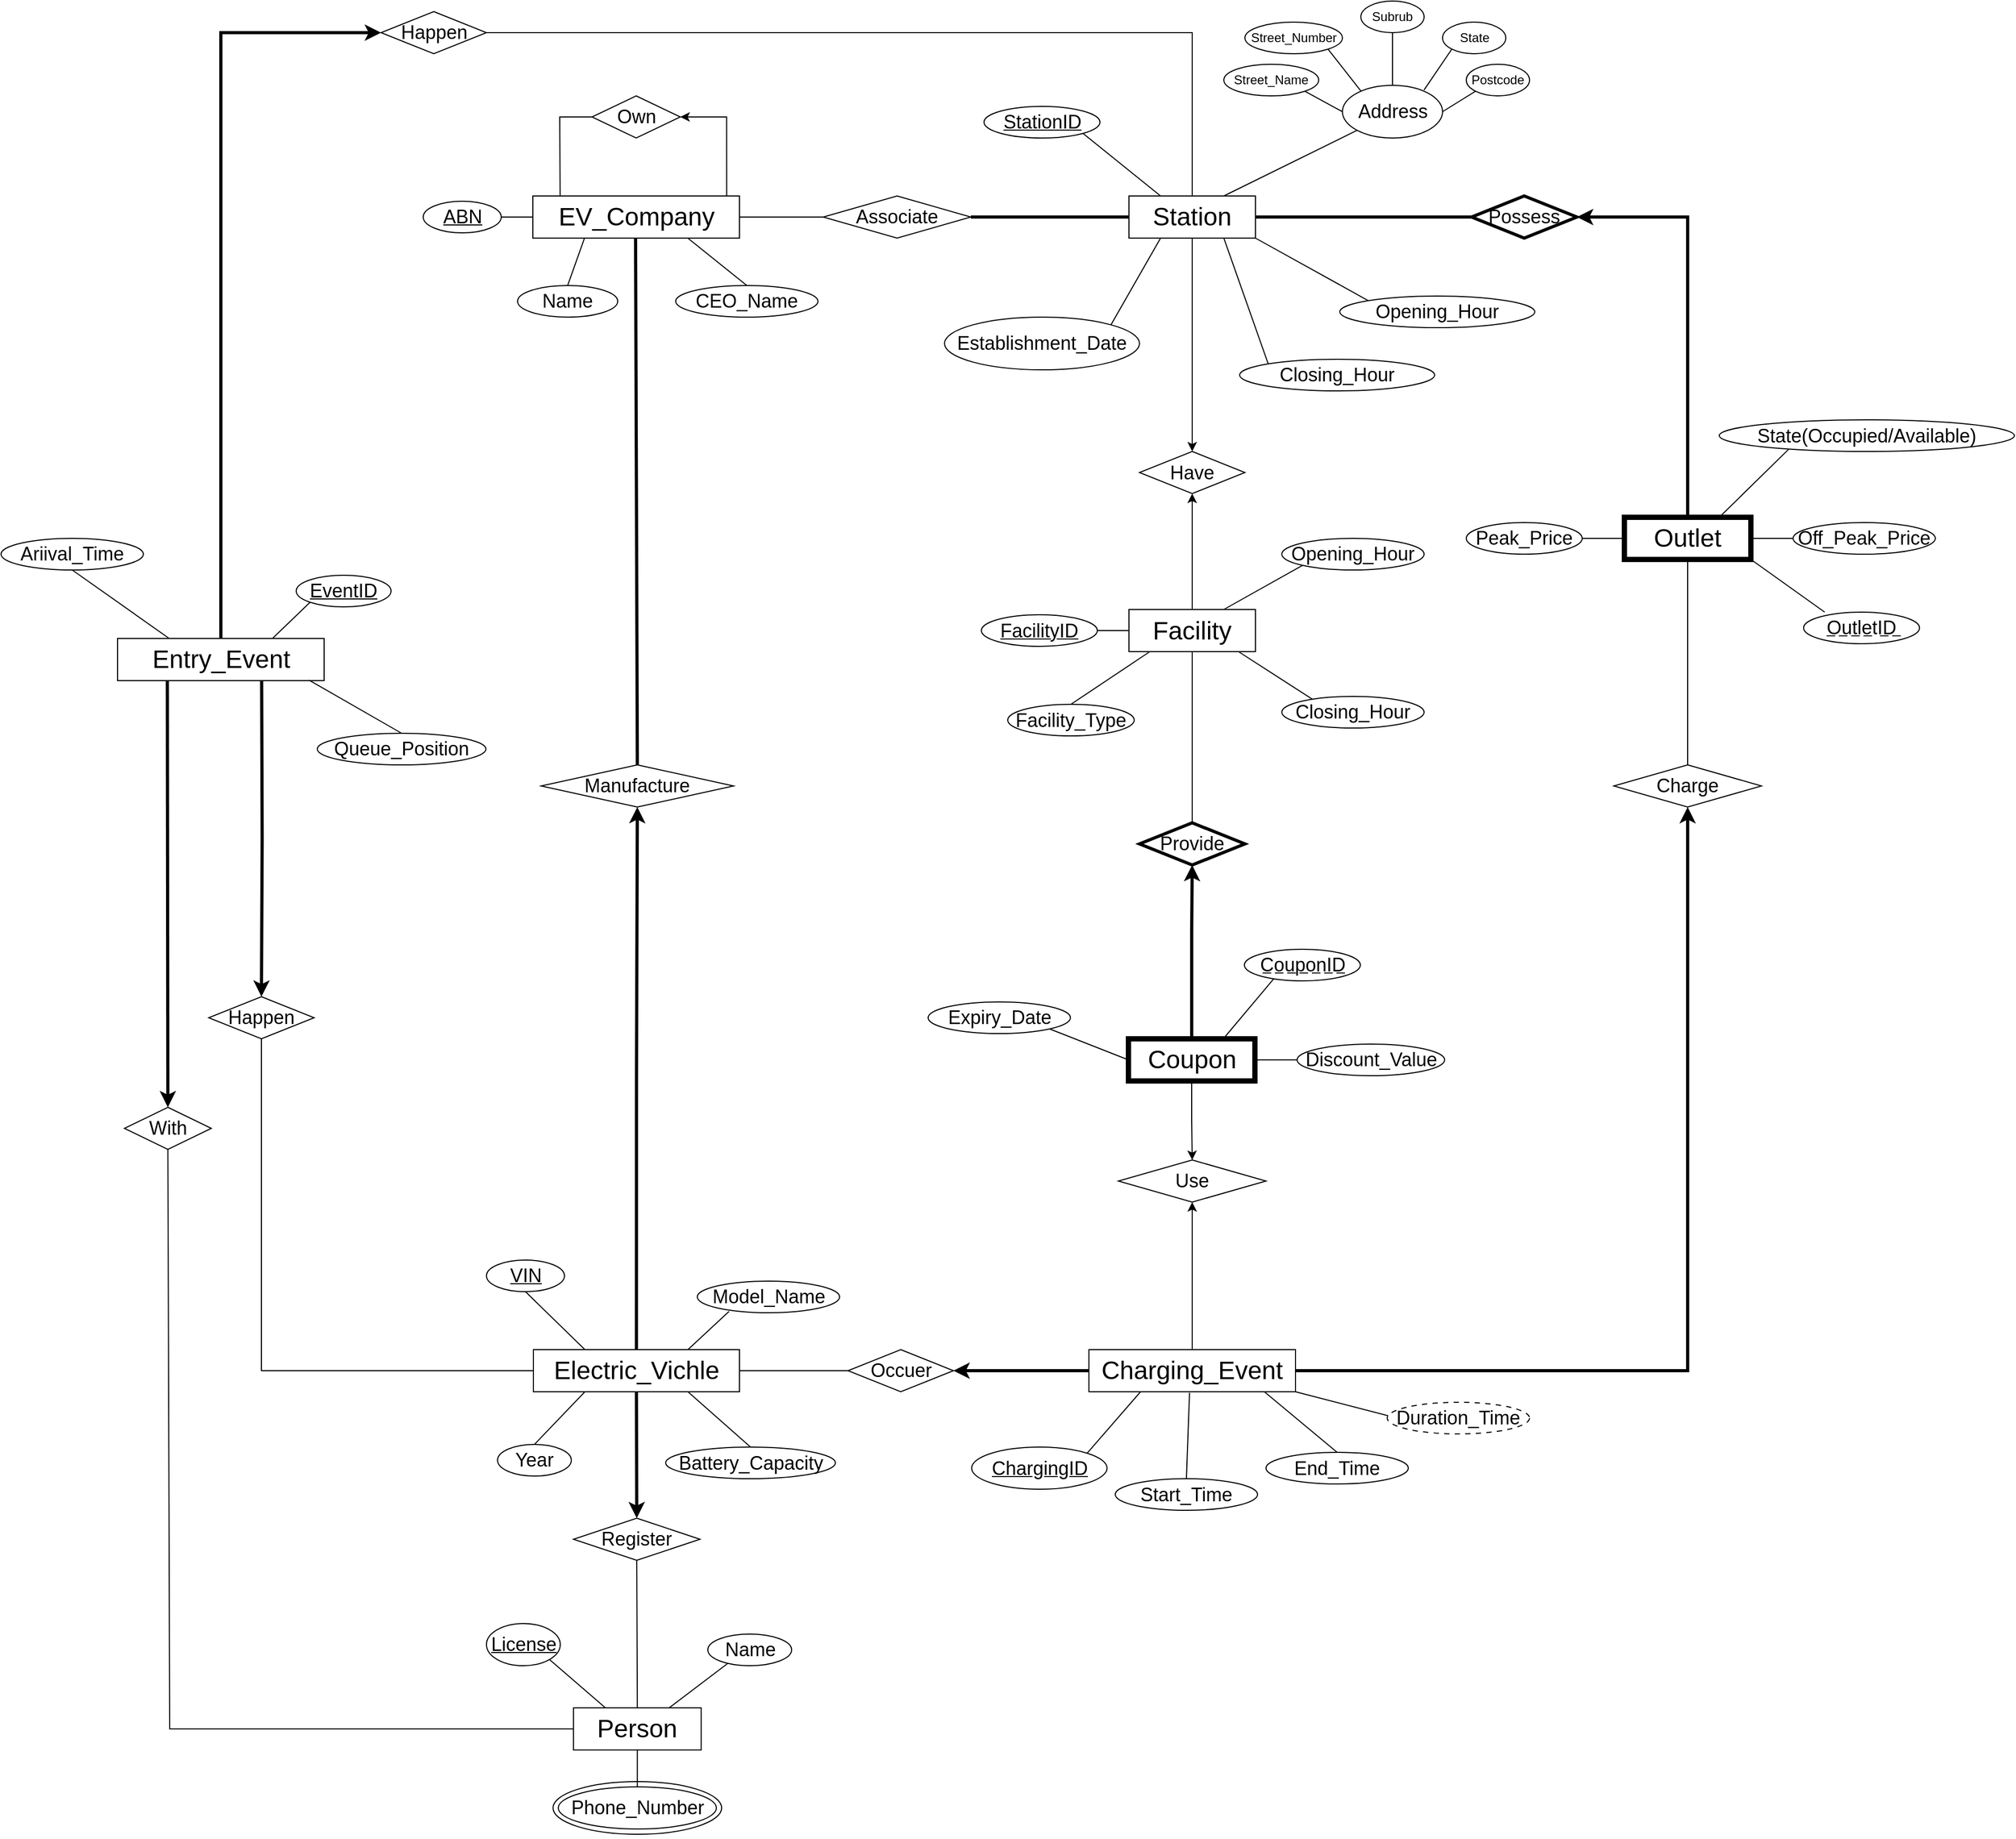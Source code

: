 <mxfile version="22.1.11" type="device" pages="2">
  <diagram name="第 1 页" id="uhm097NldQvtlanErjTu">
    <mxGraphModel dx="4074" dy="1593" grid="1" gridSize="10" guides="1" tooltips="1" connect="1" arrows="1" fold="1" page="1" pageScale="1" pageWidth="827" pageHeight="1169" math="0" shadow="0">
      <root>
        <mxCell id="0" />
        <mxCell id="1" parent="0" />
        <mxCell id="6ThkedoWiwgbJ0XD4T2V-75" style="edgeStyle=orthogonalEdgeStyle;rounded=0;orthogonalLoop=1;jettySize=auto;html=1;exitX=0.5;exitY=1;exitDx=0;exitDy=0;" edge="1" parent="1" source="6ThkedoWiwgbJ0XD4T2V-1" target="6ThkedoWiwgbJ0XD4T2V-73">
          <mxGeometry relative="1" as="geometry" />
        </mxCell>
        <mxCell id="6ThkedoWiwgbJ0XD4T2V-1" value="&lt;font style=&quot;font-size: 24px;&quot;&gt;Station&lt;/font&gt;" style="rounded=0;whiteSpace=wrap;html=1;" vertex="1" parent="1">
          <mxGeometry x="700" y="275" width="120" height="40" as="geometry" />
        </mxCell>
        <mxCell id="6ThkedoWiwgbJ0XD4T2V-2" value="" style="endArrow=none;html=1;rounded=0;exitX=1;exitY=1;exitDx=0;exitDy=0;entryX=0.25;entryY=0;entryDx=0;entryDy=0;" edge="1" parent="1" source="2qpwrIXwsoaOHN5Z-FP0-113" target="6ThkedoWiwgbJ0XD4T2V-1">
          <mxGeometry width="50" height="50" relative="1" as="geometry">
            <mxPoint x="680" y="289.76" as="sourcePoint" />
            <mxPoint x="700" y="289.76" as="targetPoint" />
          </mxGeometry>
        </mxCell>
        <mxCell id="6ThkedoWiwgbJ0XD4T2V-4" value="Street_Name" style="ellipse;whiteSpace=wrap;html=1;" vertex="1" parent="1">
          <mxGeometry x="790" y="150" width="90" height="30" as="geometry" />
        </mxCell>
        <mxCell id="6ThkedoWiwgbJ0XD4T2V-7" value="" style="endArrow=none;html=1;rounded=0;entryX=0;entryY=1;entryDx=0;entryDy=0;exitX=0.75;exitY=0;exitDx=0;exitDy=0;" edge="1" parent="1" source="6ThkedoWiwgbJ0XD4T2V-1" target="6ThkedoWiwgbJ0XD4T2V-8">
          <mxGeometry width="50" height="50" relative="1" as="geometry">
            <mxPoint x="760" y="270" as="sourcePoint" />
            <mxPoint x="760" y="230" as="targetPoint" />
          </mxGeometry>
        </mxCell>
        <mxCell id="6ThkedoWiwgbJ0XD4T2V-8" value="&lt;font style=&quot;font-size: 18px;&quot;&gt;Address&lt;/font&gt;" style="ellipse;whiteSpace=wrap;html=1;" vertex="1" parent="1">
          <mxGeometry x="902.5" y="170" width="95" height="50" as="geometry" />
        </mxCell>
        <mxCell id="6ThkedoWiwgbJ0XD4T2V-10" value="" style="endArrow=none;html=1;rounded=0;entryX=0;entryY=0.5;entryDx=0;entryDy=0;exitX=1;exitY=1;exitDx=0;exitDy=0;" edge="1" parent="1" source="6ThkedoWiwgbJ0XD4T2V-4" target="6ThkedoWiwgbJ0XD4T2V-8">
          <mxGeometry width="50" height="50" relative="1" as="geometry">
            <mxPoint x="880" y="165" as="sourcePoint" />
            <mxPoint x="900" y="160" as="targetPoint" />
          </mxGeometry>
        </mxCell>
        <mxCell id="6ThkedoWiwgbJ0XD4T2V-12" value="" style="endArrow=none;html=1;rounded=0;entryX=0.186;entryY=0.112;entryDx=0;entryDy=0;entryPerimeter=0;exitX=1;exitY=1;exitDx=0;exitDy=0;" edge="1" parent="1" source="6ThkedoWiwgbJ0XD4T2V-17" target="6ThkedoWiwgbJ0XD4T2V-8">
          <mxGeometry width="50" height="50" relative="1" as="geometry">
            <mxPoint x="900" y="130" as="sourcePoint" />
            <mxPoint x="913" y="150" as="targetPoint" />
          </mxGeometry>
        </mxCell>
        <mxCell id="6ThkedoWiwgbJ0XD4T2V-13" value="" style="endArrow=none;html=1;rounded=0;entryX=0.815;entryY=0.089;entryDx=0;entryDy=0;entryPerimeter=0;exitX=0;exitY=1;exitDx=0;exitDy=0;" edge="1" parent="1" source="6ThkedoWiwgbJ0XD4T2V-19" target="6ThkedoWiwgbJ0XD4T2V-8">
          <mxGeometry width="50" height="50" relative="1" as="geometry">
            <mxPoint x="1000" y="130" as="sourcePoint" />
            <mxPoint x="983" y="150" as="targetPoint" />
          </mxGeometry>
        </mxCell>
        <mxCell id="6ThkedoWiwgbJ0XD4T2V-14" value="" style="endArrow=none;html=1;rounded=0;entryX=0;entryY=1;entryDx=0;entryDy=0;fontStyle=1;exitX=1;exitY=0.5;exitDx=0;exitDy=0;" edge="1" parent="1" source="6ThkedoWiwgbJ0XD4T2V-8" target="6ThkedoWiwgbJ0XD4T2V-23">
          <mxGeometry width="50" height="50" relative="1" as="geometry">
            <mxPoint x="997.5" y="164.89" as="sourcePoint" />
            <mxPoint x="1020.5" y="164.89" as="targetPoint" />
          </mxGeometry>
        </mxCell>
        <mxCell id="6ThkedoWiwgbJ0XD4T2V-17" value="Street_Number" style="ellipse;whiteSpace=wrap;html=1;" vertex="1" parent="1">
          <mxGeometry x="810" y="110" width="92.5" height="30" as="geometry" />
        </mxCell>
        <mxCell id="6ThkedoWiwgbJ0XD4T2V-19" value="State" style="ellipse;whiteSpace=wrap;html=1;" vertex="1" parent="1">
          <mxGeometry x="997.5" y="110" width="60" height="30" as="geometry" />
        </mxCell>
        <mxCell id="6ThkedoWiwgbJ0XD4T2V-21" value="Subrub" style="ellipse;whiteSpace=wrap;html=1;" vertex="1" parent="1">
          <mxGeometry x="920" y="90" width="60" height="30" as="geometry" />
        </mxCell>
        <mxCell id="6ThkedoWiwgbJ0XD4T2V-23" value="Postcode" style="ellipse;whiteSpace=wrap;html=1;" vertex="1" parent="1">
          <mxGeometry x="1020" y="150" width="60" height="30" as="geometry" />
        </mxCell>
        <mxCell id="6ThkedoWiwgbJ0XD4T2V-26" value="" style="endArrow=none;html=1;rounded=0;entryX=0.5;entryY=1;entryDx=0;entryDy=0;exitX=0.5;exitY=0;exitDx=0;exitDy=0;" edge="1" parent="1" source="6ThkedoWiwgbJ0XD4T2V-8" target="6ThkedoWiwgbJ0XD4T2V-21">
          <mxGeometry width="50" height="50" relative="1" as="geometry">
            <mxPoint x="949.8" y="150" as="sourcePoint" />
            <mxPoint x="949.8" y="130" as="targetPoint" />
          </mxGeometry>
        </mxCell>
        <mxCell id="6ThkedoWiwgbJ0XD4T2V-39" style="edgeStyle=orthogonalEdgeStyle;rounded=0;orthogonalLoop=1;jettySize=auto;html=1;strokeWidth=3;entryX=1;entryY=0.5;entryDx=0;entryDy=0;exitX=0.5;exitY=0;exitDx=0;exitDy=0;" edge="1" parent="1" source="6ThkedoWiwgbJ0XD4T2V-28" target="6ThkedoWiwgbJ0XD4T2V-30">
          <mxGeometry relative="1" as="geometry">
            <mxPoint x="1193.2" y="294.32" as="targetPoint" />
            <Array as="points">
              <mxPoint x="1230" y="295" />
            </Array>
          </mxGeometry>
        </mxCell>
        <mxCell id="6ThkedoWiwgbJ0XD4T2V-28" value="&lt;font style=&quot;font-size: 24px;&quot;&gt;Outlet&lt;/font&gt;" style="rounded=0;whiteSpace=wrap;html=1;strokeWidth=5;" vertex="1" parent="1">
          <mxGeometry x="1170" y="580" width="120" height="40" as="geometry" />
        </mxCell>
        <mxCell id="6ThkedoWiwgbJ0XD4T2V-30" value="&lt;font style=&quot;font-size: 18px;&quot;&gt;Possess&lt;/font&gt;" style="rhombus;whiteSpace=wrap;html=1;strokeWidth=3;" vertex="1" parent="1">
          <mxGeometry x="1025" y="275" width="100" height="40" as="geometry" />
        </mxCell>
        <mxCell id="6ThkedoWiwgbJ0XD4T2V-33" value="" style="endArrow=none;html=1;rounded=0;exitX=0;exitY=0.5;exitDx=0;exitDy=0;entryX=1;entryY=0.5;entryDx=0;entryDy=0;strokeWidth=3;" edge="1" parent="1" source="6ThkedoWiwgbJ0XD4T2V-30" target="6ThkedoWiwgbJ0XD4T2V-1">
          <mxGeometry width="50" height="50" relative="1" as="geometry">
            <mxPoint x="712.5" y="365" as="sourcePoint" />
            <mxPoint x="762.5" y="315" as="targetPoint" />
          </mxGeometry>
        </mxCell>
        <mxCell id="6ThkedoWiwgbJ0XD4T2V-49" value="" style="endArrow=none;html=1;rounded=0;exitX=1;exitY=0.5;exitDx=0;exitDy=0;entryX=0;entryY=0.5;entryDx=0;entryDy=0;" edge="1" parent="1" source="6ThkedoWiwgbJ0XD4T2V-51" target="6ThkedoWiwgbJ0XD4T2V-28">
          <mxGeometry width="50" height="50" relative="1" as="geometry">
            <mxPoint x="1180" y="650" as="sourcePoint" />
            <mxPoint x="1190" y="620" as="targetPoint" />
          </mxGeometry>
        </mxCell>
        <mxCell id="6ThkedoWiwgbJ0XD4T2V-50" value="" style="endArrow=none;html=1;rounded=0;entryX=1;entryY=0.5;entryDx=0;entryDy=0;exitX=0;exitY=0.5;exitDx=0;exitDy=0;" edge="1" parent="1" source="6ThkedoWiwgbJ0XD4T2V-52" target="6ThkedoWiwgbJ0XD4T2V-28">
          <mxGeometry width="50" height="50" relative="1" as="geometry">
            <mxPoint x="1230" y="670" as="sourcePoint" />
            <mxPoint x="1230" y="620" as="targetPoint" />
          </mxGeometry>
        </mxCell>
        <mxCell id="6ThkedoWiwgbJ0XD4T2V-51" value="&lt;span style=&quot;font-size: 18px;&quot;&gt;Peak_Price&lt;/span&gt;" style="ellipse;whiteSpace=wrap;html=1;" vertex="1" parent="1">
          <mxGeometry x="1020" y="585" width="110" height="30" as="geometry" />
        </mxCell>
        <mxCell id="6ThkedoWiwgbJ0XD4T2V-52" value="&lt;span style=&quot;font-size: 18px;&quot;&gt;Off_Peak_Price&lt;/span&gt;" style="ellipse;whiteSpace=wrap;html=1;" vertex="1" parent="1">
          <mxGeometry x="1330" y="585" width="135" height="30" as="geometry" />
        </mxCell>
        <mxCell id="6ThkedoWiwgbJ0XD4T2V-76" style="edgeStyle=orthogonalEdgeStyle;rounded=0;orthogonalLoop=1;jettySize=auto;html=1;exitX=0.5;exitY=0;exitDx=0;exitDy=0;entryX=0.5;entryY=1;entryDx=0;entryDy=0;" edge="1" parent="1" source="6ThkedoWiwgbJ0XD4T2V-62" target="6ThkedoWiwgbJ0XD4T2V-73">
          <mxGeometry relative="1" as="geometry" />
        </mxCell>
        <mxCell id="6ThkedoWiwgbJ0XD4T2V-62" value="&lt;font style=&quot;font-size: 24px;&quot;&gt;Facility&lt;/font&gt;" style="rounded=0;whiteSpace=wrap;html=1;strokeWidth=1;" vertex="1" parent="1">
          <mxGeometry x="700" y="667.5" width="120" height="40" as="geometry" />
        </mxCell>
        <mxCell id="6ThkedoWiwgbJ0XD4T2V-64" value="" style="endArrow=none;html=1;rounded=0;exitX=0.5;exitY=0;exitDx=0;exitDy=0;entryX=0.165;entryY=1;entryDx=0;entryDy=0;entryPerimeter=0;" edge="1" parent="1" source="6ThkedoWiwgbJ0XD4T2V-66" target="6ThkedoWiwgbJ0XD4T2V-62">
          <mxGeometry width="50" height="50" relative="1" as="geometry">
            <mxPoint x="710" y="737.5" as="sourcePoint" />
            <mxPoint x="720" y="707.5" as="targetPoint" />
          </mxGeometry>
        </mxCell>
        <mxCell id="6ThkedoWiwgbJ0XD4T2V-66" value="&lt;span style=&quot;font-size: 18px;&quot;&gt;Facility_Type&lt;/span&gt;" style="ellipse;whiteSpace=wrap;html=1;" vertex="1" parent="1">
          <mxGeometry x="585" y="757.5" width="120" height="30" as="geometry" />
        </mxCell>
        <mxCell id="6ThkedoWiwgbJ0XD4T2V-67" value="&lt;font style=&quot;font-size: 18px;&quot;&gt;Opening_Hour&lt;/font&gt;" style="ellipse;whiteSpace=wrap;html=1;" vertex="1" parent="1">
          <mxGeometry x="845" y="600" width="135" height="30" as="geometry" />
        </mxCell>
        <mxCell id="6ThkedoWiwgbJ0XD4T2V-69" value="" style="group" vertex="1" connectable="0" parent="1">
          <mxGeometry x="1340" y="670" width="110" height="30" as="geometry" />
        </mxCell>
        <mxCell id="6ThkedoWiwgbJ0XD4T2V-70" value="&lt;font style=&quot;font-size: 18px;&quot;&gt;OutletID&lt;/font&gt;" style="ellipse;whiteSpace=wrap;html=1;" vertex="1" parent="6ThkedoWiwgbJ0XD4T2V-69">
          <mxGeometry width="110" height="30" as="geometry" />
        </mxCell>
        <mxCell id="6ThkedoWiwgbJ0XD4T2V-71" value="&lt;div style=&quot;text-align: center;&quot;&gt;&lt;span style=&quot;background-color: initial;&quot;&gt;&lt;font style=&quot;font-size: 14px;&quot;&gt;_ _ _ _&amp;nbsp; _ _&lt;/font&gt;&lt;/span&gt;&lt;/div&gt;" style="text;whiteSpace=wrap;html=1;" vertex="1" parent="6ThkedoWiwgbJ0XD4T2V-69">
          <mxGeometry x="20" width="80" height="10" as="geometry" />
        </mxCell>
        <mxCell id="6ThkedoWiwgbJ0XD4T2V-72" value="" style="endArrow=none;html=1;rounded=0;exitX=1;exitY=1;exitDx=0;exitDy=0;entryX=0;entryY=0;entryDx=0;entryDy=0;" edge="1" parent="1" source="6ThkedoWiwgbJ0XD4T2V-28" target="6ThkedoWiwgbJ0XD4T2V-71">
          <mxGeometry width="50" height="50" relative="1" as="geometry">
            <mxPoint x="1290" y="599.7" as="sourcePoint" />
            <mxPoint x="1320" y="599.7" as="targetPoint" />
          </mxGeometry>
        </mxCell>
        <mxCell id="6ThkedoWiwgbJ0XD4T2V-73" value="&lt;font style=&quot;font-size: 18px;&quot;&gt;Have&lt;/font&gt;" style="rhombus;whiteSpace=wrap;html=1;strokeWidth=1;" vertex="1" parent="1">
          <mxGeometry x="710" y="517.5" width="100" height="40" as="geometry" />
        </mxCell>
        <mxCell id="6ThkedoWiwgbJ0XD4T2V-77" value="" style="endArrow=none;html=1;rounded=0;exitX=1;exitY=0.5;exitDx=0;exitDy=0;entryX=0;entryY=0.5;entryDx=0;entryDy=0;" edge="1" parent="1" source="6ThkedoWiwgbJ0XD4T2V-78" target="6ThkedoWiwgbJ0XD4T2V-62">
          <mxGeometry width="50" height="50" relative="1" as="geometry">
            <mxPoint x="670" y="687.29" as="sourcePoint" />
            <mxPoint x="700" y="687.29" as="targetPoint" />
          </mxGeometry>
        </mxCell>
        <mxCell id="6ThkedoWiwgbJ0XD4T2V-78" value="&lt;font style=&quot;font-size: 18px;&quot;&gt;&lt;u&gt;FacilityID&lt;/u&gt;&lt;/font&gt;" style="ellipse;whiteSpace=wrap;html=1;" vertex="1" parent="1">
          <mxGeometry x="560" y="672.5" width="110" height="30" as="geometry" />
        </mxCell>
        <mxCell id="6ThkedoWiwgbJ0XD4T2V-79" value="&lt;font style=&quot;font-size: 18px;&quot;&gt;Closing_Hour&lt;/font&gt;" style="ellipse;whiteSpace=wrap;html=1;" vertex="1" parent="1">
          <mxGeometry x="845" y="750" width="135" height="30" as="geometry" />
        </mxCell>
        <mxCell id="6ThkedoWiwgbJ0XD4T2V-81" value="" style="endArrow=none;html=1;rounded=0;exitX=0.866;exitY=1;exitDx=0;exitDy=0;entryX=0.215;entryY=0.09;entryDx=0;entryDy=0;exitPerimeter=0;entryPerimeter=0;" edge="1" parent="1" source="6ThkedoWiwgbJ0XD4T2V-62" target="6ThkedoWiwgbJ0XD4T2V-79">
          <mxGeometry width="50" height="50" relative="1" as="geometry">
            <mxPoint x="820" y="687.5" as="sourcePoint" />
            <mxPoint x="870" y="637.5" as="targetPoint" />
          </mxGeometry>
        </mxCell>
        <mxCell id="6ThkedoWiwgbJ0XD4T2V-82" value="&lt;font style=&quot;font-size: 24px;&quot;&gt;Coupon&lt;/font&gt;" style="rounded=0;whiteSpace=wrap;html=1;strokeWidth=5;" vertex="1" parent="1">
          <mxGeometry x="699.5" y="1075" width="120" height="40" as="geometry" />
        </mxCell>
        <mxCell id="6ThkedoWiwgbJ0XD4T2V-83" style="edgeStyle=orthogonalEdgeStyle;rounded=0;orthogonalLoop=1;jettySize=auto;html=1;strokeWidth=3;entryX=0.5;entryY=1;entryDx=0;entryDy=0;exitX=0.5;exitY=0;exitDx=0;exitDy=0;" edge="1" parent="1" target="6ThkedoWiwgbJ0XD4T2V-84" source="6ThkedoWiwgbJ0XD4T2V-82">
          <mxGeometry relative="1" as="geometry">
            <mxPoint x="1310" y="810" as="sourcePoint" />
            <Array as="points">
              <mxPoint x="760" y="975" />
            </Array>
            <mxPoint x="1258.2" y="599.32" as="targetPoint" />
          </mxGeometry>
        </mxCell>
        <mxCell id="6ThkedoWiwgbJ0XD4T2V-84" value="&lt;font style=&quot;font-size: 18px;&quot;&gt;Provide&lt;/font&gt;" style="rhombus;whiteSpace=wrap;html=1;strokeWidth=3;" vertex="1" parent="1">
          <mxGeometry x="710" y="870" width="100" height="40" as="geometry" />
        </mxCell>
        <mxCell id="6ThkedoWiwgbJ0XD4T2V-90" value="" style="group" vertex="1" connectable="0" parent="1">
          <mxGeometry x="809.5" y="990" width="110" height="30" as="geometry" />
        </mxCell>
        <mxCell id="6ThkedoWiwgbJ0XD4T2V-91" value="&lt;font style=&quot;font-size: 18px;&quot;&gt;CouponID&lt;/font&gt;" style="ellipse;whiteSpace=wrap;html=1;" vertex="1" parent="6ThkedoWiwgbJ0XD4T2V-90">
          <mxGeometry width="110" height="30" as="geometry" />
        </mxCell>
        <mxCell id="6ThkedoWiwgbJ0XD4T2V-92" value="&lt;div style=&quot;text-align: center;&quot;&gt;&lt;span style=&quot;background-color: initial;&quot;&gt;&lt;font style=&quot;font-size: 14px;&quot;&gt;_ _ _ _ _ _ _&lt;/font&gt;&lt;/span&gt;&lt;/div&gt;" style="text;whiteSpace=wrap;html=1;" vertex="1" parent="6ThkedoWiwgbJ0XD4T2V-90">
          <mxGeometry x="15" width="90" height="10" as="geometry" />
        </mxCell>
        <mxCell id="6ThkedoWiwgbJ0XD4T2V-93" value="" style="endArrow=none;html=1;rounded=0;exitX=0.75;exitY=0;exitDx=0;exitDy=0;entryX=0.251;entryY=0.945;entryDx=0;entryDy=0;entryPerimeter=0;" edge="1" parent="1" target="6ThkedoWiwgbJ0XD4T2V-91" source="6ThkedoWiwgbJ0XD4T2V-82">
          <mxGeometry width="50" height="50" relative="1" as="geometry">
            <mxPoint x="819.5" y="1095" as="sourcePoint" />
            <mxPoint x="849.5" y="1094.7" as="targetPoint" />
          </mxGeometry>
        </mxCell>
        <mxCell id="6ThkedoWiwgbJ0XD4T2V-95" value="" style="endArrow=none;html=1;rounded=0;exitX=0;exitY=0.5;exitDx=0;exitDy=0;entryX=1;entryY=0.5;entryDx=0;entryDy=0;" edge="1" parent="1" source="6ThkedoWiwgbJ0XD4T2V-97" target="6ThkedoWiwgbJ0XD4T2V-82">
          <mxGeometry width="50" height="50" relative="1" as="geometry">
            <mxPoint x="709.5" y="1145" as="sourcePoint" />
            <mxPoint x="729.5" y="1075" as="targetPoint" />
          </mxGeometry>
        </mxCell>
        <mxCell id="6ThkedoWiwgbJ0XD4T2V-97" value="&lt;span style=&quot;font-size: 18px;&quot;&gt;Discount_Value&lt;/span&gt;" style="ellipse;whiteSpace=wrap;html=1;" vertex="1" parent="1">
          <mxGeometry x="859.5" y="1080" width="140" height="30" as="geometry" />
        </mxCell>
        <mxCell id="6ThkedoWiwgbJ0XD4T2V-98" value="&lt;span style=&quot;font-size: 18px;&quot;&gt;Expiry_Date&lt;/span&gt;" style="ellipse;whiteSpace=wrap;html=1;" vertex="1" parent="1">
          <mxGeometry x="509.5" y="1040" width="135" height="30" as="geometry" />
        </mxCell>
        <mxCell id="6ThkedoWiwgbJ0XD4T2V-99" style="edgeStyle=orthogonalEdgeStyle;rounded=0;orthogonalLoop=1;jettySize=auto;html=1;exitX=0.5;exitY=1;exitDx=0;exitDy=0;" edge="1" parent="1" source="6ThkedoWiwgbJ0XD4T2V-66" target="6ThkedoWiwgbJ0XD4T2V-66">
          <mxGeometry relative="1" as="geometry" />
        </mxCell>
        <mxCell id="2qpwrIXwsoaOHN5Z-FP0-8" style="edgeStyle=orthogonalEdgeStyle;rounded=0;orthogonalLoop=1;jettySize=auto;html=1;exitX=0.5;exitY=0;exitDx=0;exitDy=0;entryX=0.5;entryY=1;entryDx=0;entryDy=0;strokeWidth=3;" edge="1" parent="1" source="6ThkedoWiwgbJ0XD4T2V-100" target="2qpwrIXwsoaOHN5Z-FP0-6">
          <mxGeometry relative="1" as="geometry" />
        </mxCell>
        <mxCell id="6ThkedoWiwgbJ0XD4T2V-100" value="&lt;font style=&quot;font-size: 24px;&quot;&gt;Electric_Vichle&lt;/font&gt;" style="rounded=0;whiteSpace=wrap;html=1;strokeWidth=1;" vertex="1" parent="1">
          <mxGeometry x="135" y="1370" width="195.5" height="40" as="geometry" />
        </mxCell>
        <mxCell id="6ThkedoWiwgbJ0XD4T2V-101" value="" style="endArrow=none;html=1;rounded=0;exitX=0.5;exitY=1;exitDx=0;exitDy=0;entryX=0.25;entryY=0;entryDx=0;entryDy=0;" edge="1" parent="1" source="6ThkedoWiwgbJ0XD4T2V-102" target="6ThkedoWiwgbJ0XD4T2V-100">
          <mxGeometry width="50" height="50" relative="1" as="geometry">
            <mxPoint x="54.5" y="1264.79" as="sourcePoint" />
            <mxPoint x="84.5" y="1265" as="targetPoint" />
          </mxGeometry>
        </mxCell>
        <mxCell id="6ThkedoWiwgbJ0XD4T2V-102" value="&lt;font style=&quot;font-size: 18px;&quot;&gt;&lt;u&gt;VIN&lt;/u&gt;&lt;/font&gt;" style="ellipse;whiteSpace=wrap;html=1;" vertex="1" parent="1">
          <mxGeometry x="90.5" y="1285" width="74" height="30" as="geometry" />
        </mxCell>
        <mxCell id="6ThkedoWiwgbJ0XD4T2V-105" value="" style="endArrow=none;html=1;rounded=0;entryX=0.75;entryY=0;entryDx=0;entryDy=0;exitX=0.223;exitY=0.958;exitDx=0;exitDy=0;exitPerimeter=0;" edge="1" parent="1" source="6ThkedoWiwgbJ0XD4T2V-106" target="6ThkedoWiwgbJ0XD4T2V-100">
          <mxGeometry width="50" height="50" relative="1" as="geometry">
            <mxPoint x="233" y="1460" as="sourcePoint" />
            <mxPoint x="233" y="1410" as="targetPoint" />
            <Array as="points" />
          </mxGeometry>
        </mxCell>
        <mxCell id="6ThkedoWiwgbJ0XD4T2V-106" value="&lt;font style=&quot;font-size: 18px;&quot;&gt;Model_Name&lt;/font&gt;" style="ellipse;whiteSpace=wrap;html=1;" vertex="1" parent="1">
          <mxGeometry x="290.5" y="1305" width="135" height="30" as="geometry" />
        </mxCell>
        <mxCell id="6ThkedoWiwgbJ0XD4T2V-107" value="" style="endArrow=none;html=1;rounded=0;exitX=0.5;exitY=0;exitDx=0;exitDy=0;entryX=0.25;entryY=1;entryDx=0;entryDy=0;" edge="1" parent="1" source="6ThkedoWiwgbJ0XD4T2V-108" target="6ThkedoWiwgbJ0XD4T2V-100">
          <mxGeometry width="50" height="50" relative="1" as="geometry">
            <mxPoint x="176" y="1440" as="sourcePoint" />
            <mxPoint x="186" y="1410" as="targetPoint" />
          </mxGeometry>
        </mxCell>
        <mxCell id="6ThkedoWiwgbJ0XD4T2V-108" value="&lt;span style=&quot;font-size: 18px;&quot;&gt;Year&lt;/span&gt;" style="ellipse;whiteSpace=wrap;html=1;" vertex="1" parent="1">
          <mxGeometry x="101" y="1460" width="70" height="30" as="geometry" />
        </mxCell>
        <mxCell id="6ThkedoWiwgbJ0XD4T2V-109" style="edgeStyle=orthogonalEdgeStyle;rounded=0;orthogonalLoop=1;jettySize=auto;html=1;exitX=0.5;exitY=1;exitDx=0;exitDy=0;" edge="1" parent="1" source="6ThkedoWiwgbJ0XD4T2V-108" target="6ThkedoWiwgbJ0XD4T2V-108">
          <mxGeometry relative="1" as="geometry" />
        </mxCell>
        <mxCell id="6ThkedoWiwgbJ0XD4T2V-110" value="&lt;div&gt;&lt;span style=&quot;font-size: 18px;&quot;&gt;Battery_Capacity&lt;/span&gt;&lt;/div&gt;" style="ellipse;whiteSpace=wrap;html=1;" vertex="1" parent="1">
          <mxGeometry x="260.5" y="1462.5" width="161" height="30" as="geometry" />
        </mxCell>
        <mxCell id="6ThkedoWiwgbJ0XD4T2V-111" value="" style="endArrow=none;html=1;rounded=0;exitX=0.5;exitY=0;exitDx=0;exitDy=0;entryX=0.75;entryY=1;entryDx=0;entryDy=0;" edge="1" parent="1" source="6ThkedoWiwgbJ0XD4T2V-110" target="6ThkedoWiwgbJ0XD4T2V-100">
          <mxGeometry width="50" height="50" relative="1" as="geometry">
            <mxPoint x="446" y="1627.5" as="sourcePoint" />
            <mxPoint x="483.875" y="1527.5" as="targetPoint" />
          </mxGeometry>
        </mxCell>
        <mxCell id="2qpwrIXwsoaOHN5Z-FP0-1" value="&lt;font style=&quot;font-size: 24px;&quot;&gt;EV_Company&lt;/font&gt;" style="rounded=0;whiteSpace=wrap;html=1;strokeWidth=1;" vertex="1" parent="1">
          <mxGeometry x="134.5" y="275" width="196" height="40" as="geometry" />
        </mxCell>
        <mxCell id="2qpwrIXwsoaOHN5Z-FP0-2" value="" style="endArrow=none;html=1;rounded=0;exitX=1;exitY=0.5;exitDx=0;exitDy=0;entryX=0;entryY=0.5;entryDx=0;entryDy=0;" edge="1" parent="1" source="2qpwrIXwsoaOHN5Z-FP0-3" target="2qpwrIXwsoaOHN5Z-FP0-1">
          <mxGeometry width="50" height="50" relative="1" as="geometry">
            <mxPoint x="104.5" y="294.79" as="sourcePoint" />
            <mxPoint x="134.5" y="295" as="targetPoint" />
          </mxGeometry>
        </mxCell>
        <mxCell id="2qpwrIXwsoaOHN5Z-FP0-3" value="&lt;font style=&quot;font-size: 18px;&quot;&gt;&lt;u&gt;ABN&lt;/u&gt;&lt;/font&gt;" style="ellipse;whiteSpace=wrap;html=1;" vertex="1" parent="1">
          <mxGeometry x="30.5" y="280" width="74" height="30" as="geometry" />
        </mxCell>
        <mxCell id="2qpwrIXwsoaOHN5Z-FP0-4" value="" style="endArrow=none;html=1;rounded=0;entryX=0.75;entryY=1;entryDx=0;entryDy=0;exitX=0.5;exitY=0;exitDx=0;exitDy=0;" edge="1" parent="1" source="2qpwrIXwsoaOHN5Z-FP0-5" target="2qpwrIXwsoaOHN5Z-FP0-1">
          <mxGeometry width="50" height="50" relative="1" as="geometry">
            <mxPoint x="232.5" y="365" as="sourcePoint" />
            <mxPoint x="233" y="315" as="targetPoint" />
          </mxGeometry>
        </mxCell>
        <mxCell id="2qpwrIXwsoaOHN5Z-FP0-5" value="&lt;font style=&quot;font-size: 18px;&quot;&gt;CEO_Name&lt;/font&gt;" style="ellipse;whiteSpace=wrap;html=1;" vertex="1" parent="1">
          <mxGeometry x="270" y="360" width="135" height="30" as="geometry" />
        </mxCell>
        <mxCell id="2qpwrIXwsoaOHN5Z-FP0-6" value="&lt;font style=&quot;font-size: 18px;&quot;&gt;Manufacture&lt;/font&gt;" style="rhombus;whiteSpace=wrap;html=1;strokeWidth=1;" vertex="1" parent="1">
          <mxGeometry x="142.37" y="815" width="182.5" height="40" as="geometry" />
        </mxCell>
        <mxCell id="2qpwrIXwsoaOHN5Z-FP0-7" value="" style="endArrow=none;html=1;rounded=0;entryX=0.5;entryY=1;entryDx=0;entryDy=0;exitX=0.5;exitY=0;exitDx=0;exitDy=0;strokeWidth=3;" edge="1" parent="1" source="2qpwrIXwsoaOHN5Z-FP0-6">
          <mxGeometry width="50" height="50" relative="1" as="geometry">
            <mxPoint x="231.94" y="395" as="sourcePoint" />
            <mxPoint x="231.94" y="315" as="targetPoint" />
          </mxGeometry>
        </mxCell>
        <mxCell id="2qpwrIXwsoaOHN5Z-FP0-10" value="&lt;font style=&quot;font-size: 18px;&quot;&gt;Associate&lt;/font&gt;" style="rhombus;whiteSpace=wrap;html=1;strokeWidth=1;" vertex="1" parent="1">
          <mxGeometry x="410" y="275" width="140" height="40" as="geometry" />
        </mxCell>
        <mxCell id="2qpwrIXwsoaOHN5Z-FP0-12" value="" style="endArrow=none;html=1;rounded=0;exitX=1;exitY=0.5;exitDx=0;exitDy=0;entryX=0;entryY=0.5;entryDx=0;entryDy=0;" edge="1" parent="1" source="2qpwrIXwsoaOHN5Z-FP0-1" target="2qpwrIXwsoaOHN5Z-FP0-10">
          <mxGeometry width="50" height="50" relative="1" as="geometry">
            <mxPoint x="330.5" y="294.73" as="sourcePoint" />
            <mxPoint x="360.5" y="294.73" as="targetPoint" />
          </mxGeometry>
        </mxCell>
        <mxCell id="2qpwrIXwsoaOHN5Z-FP0-14" value="&lt;font style=&quot;font-size: 18px;&quot;&gt;Own&lt;/font&gt;" style="rhombus;whiteSpace=wrap;html=1;strokeWidth=1;" vertex="1" parent="1">
          <mxGeometry x="190.63" y="180" width="83.75" height="40" as="geometry" />
        </mxCell>
        <mxCell id="2qpwrIXwsoaOHN5Z-FP0-15" value="" style="endArrow=none;html=1;rounded=0;entryX=0;entryY=0.5;entryDx=0;entryDy=0;exitX=0.132;exitY=0.005;exitDx=0;exitDy=0;exitPerimeter=0;" edge="1" parent="1" source="2qpwrIXwsoaOHN5Z-FP0-1" target="2qpwrIXwsoaOHN5Z-FP0-14">
          <mxGeometry width="50" height="50" relative="1" as="geometry">
            <mxPoint x="160" y="275" as="sourcePoint" />
            <mxPoint x="292.5" y="254.09" as="targetPoint" />
            <Array as="points">
              <mxPoint x="160" y="200" />
            </Array>
          </mxGeometry>
        </mxCell>
        <mxCell id="2qpwrIXwsoaOHN5Z-FP0-17" style="edgeStyle=orthogonalEdgeStyle;rounded=0;orthogonalLoop=1;jettySize=auto;html=1;exitX=0.938;exitY=-0.01;exitDx=0;exitDy=0;entryX=1;entryY=0.5;entryDx=0;entryDy=0;exitPerimeter=0;" edge="1" parent="1" source="2qpwrIXwsoaOHN5Z-FP0-1" target="2qpwrIXwsoaOHN5Z-FP0-14">
          <mxGeometry relative="1" as="geometry">
            <mxPoint x="370" y="177.5" as="sourcePoint" />
            <mxPoint x="370" y="292.5" as="targetPoint" />
          </mxGeometry>
        </mxCell>
        <mxCell id="2qpwrIXwsoaOHN5Z-FP0-18" style="edgeStyle=orthogonalEdgeStyle;rounded=0;orthogonalLoop=1;jettySize=auto;html=1;exitX=0.5;exitY=1;exitDx=0;exitDy=0;strokeWidth=3;entryX=0.5;entryY=0;entryDx=0;entryDy=0;" edge="1" parent="1" source="6ThkedoWiwgbJ0XD4T2V-100" target="2qpwrIXwsoaOHN5Z-FP0-19">
          <mxGeometry relative="1" as="geometry">
            <mxPoint x="290.5" y="1540" as="sourcePoint" />
            <mxPoint x="233.5" y="1530" as="targetPoint" />
            <Array as="points">
              <mxPoint x="233.5" y="1430" />
            </Array>
          </mxGeometry>
        </mxCell>
        <mxCell id="2qpwrIXwsoaOHN5Z-FP0-19" value="&lt;font style=&quot;font-size: 18px;&quot;&gt;Register&lt;/font&gt;" style="rhombus;whiteSpace=wrap;html=1;strokeWidth=1;" vertex="1" parent="1">
          <mxGeometry x="173.06" y="1530" width="120" height="40" as="geometry" />
        </mxCell>
        <mxCell id="2qpwrIXwsoaOHN5Z-FP0-20" value="" style="endArrow=none;html=1;rounded=0;exitX=0.5;exitY=1;exitDx=0;exitDy=0;entryX=0.5;entryY=0;entryDx=0;entryDy=0;" edge="1" parent="1" source="2qpwrIXwsoaOHN5Z-FP0-19" target="2qpwrIXwsoaOHN5Z-FP0-21">
          <mxGeometry width="50" height="50" relative="1" as="geometry">
            <mxPoint x="220.5" y="1760" as="sourcePoint" />
            <mxPoint x="250.5" y="1760" as="targetPoint" />
          </mxGeometry>
        </mxCell>
        <mxCell id="2qpwrIXwsoaOHN5Z-FP0-21" value="&lt;font style=&quot;font-size: 24px;&quot;&gt;Person&lt;/font&gt;" style="rounded=0;whiteSpace=wrap;html=1;strokeWidth=1;" vertex="1" parent="1">
          <mxGeometry x="173.06" y="1710" width="121.12" height="40" as="geometry" />
        </mxCell>
        <mxCell id="2qpwrIXwsoaOHN5Z-FP0-22" value="" style="endArrow=none;html=1;rounded=0;exitX=1;exitY=1;exitDx=0;exitDy=0;entryX=0.25;entryY=0;entryDx=0;entryDy=0;" edge="1" parent="1" source="2qpwrIXwsoaOHN5Z-FP0-23" target="2qpwrIXwsoaOHN5Z-FP0-21">
          <mxGeometry width="50" height="50" relative="1" as="geometry">
            <mxPoint x="135.5" y="1680" as="sourcePoint" />
            <mxPoint x="143" y="1650" as="targetPoint" />
          </mxGeometry>
        </mxCell>
        <mxCell id="2qpwrIXwsoaOHN5Z-FP0-23" value="&lt;span style=&quot;font-size: 18px;&quot;&gt;&lt;u&gt;License&lt;/u&gt;&lt;/span&gt;" style="ellipse;whiteSpace=wrap;html=1;" vertex="1" parent="1">
          <mxGeometry x="90.5" y="1630" width="70" height="40" as="geometry" />
        </mxCell>
        <mxCell id="2qpwrIXwsoaOHN5Z-FP0-24" style="edgeStyle=orthogonalEdgeStyle;rounded=0;orthogonalLoop=1;jettySize=auto;html=1;exitX=0.5;exitY=1;exitDx=0;exitDy=0;" edge="1" parent="1" source="2qpwrIXwsoaOHN5Z-FP0-23" target="2qpwrIXwsoaOHN5Z-FP0-23">
          <mxGeometry relative="1" as="geometry" />
        </mxCell>
        <mxCell id="2qpwrIXwsoaOHN5Z-FP0-29" value="" style="group" vertex="1" connectable="0" parent="1">
          <mxGeometry x="153.62" y="1780" width="160" height="50" as="geometry" />
        </mxCell>
        <mxCell id="2qpwrIXwsoaOHN5Z-FP0-28" value="" style="ellipse;whiteSpace=wrap;html=1;" vertex="1" parent="2qpwrIXwsoaOHN5Z-FP0-29">
          <mxGeometry width="160" height="50" as="geometry" />
        </mxCell>
        <mxCell id="2qpwrIXwsoaOHN5Z-FP0-26" value="&lt;span style=&quot;font-size: 18px;&quot;&gt;Phone_Number&lt;/span&gt;" style="ellipse;whiteSpace=wrap;html=1;" vertex="1" parent="2qpwrIXwsoaOHN5Z-FP0-29">
          <mxGeometry x="5" y="5" width="150" height="40" as="geometry" />
        </mxCell>
        <mxCell id="2qpwrIXwsoaOHN5Z-FP0-27" style="edgeStyle=orthogonalEdgeStyle;rounded=0;orthogonalLoop=1;jettySize=auto;html=1;exitX=0.5;exitY=1;exitDx=0;exitDy=0;" edge="1" parent="2qpwrIXwsoaOHN5Z-FP0-29" source="2qpwrIXwsoaOHN5Z-FP0-26" target="2qpwrIXwsoaOHN5Z-FP0-26">
          <mxGeometry relative="1" as="geometry" />
        </mxCell>
        <mxCell id="2qpwrIXwsoaOHN5Z-FP0-25" value="" style="endArrow=none;html=1;rounded=0;exitX=0.5;exitY=0;exitDx=0;exitDy=0;entryX=0.5;entryY=1;entryDx=0;entryDy=0;" edge="1" parent="1" source="2qpwrIXwsoaOHN5Z-FP0-26" target="2qpwrIXwsoaOHN5Z-FP0-21">
          <mxGeometry width="50" height="50" relative="1" as="geometry">
            <mxPoint x="50.5" y="885" as="sourcePoint" />
            <mxPoint x="125.1" y="835" as="targetPoint" />
          </mxGeometry>
        </mxCell>
        <mxCell id="2qpwrIXwsoaOHN5Z-FP0-41" style="edgeStyle=orthogonalEdgeStyle;rounded=0;orthogonalLoop=1;jettySize=auto;html=1;strokeWidth=3;entryX=0.5;entryY=1;entryDx=0;entryDy=0;exitX=1;exitY=0.5;exitDx=0;exitDy=0;" edge="1" parent="1" source="2qpwrIXwsoaOHN5Z-FP0-30" target="2qpwrIXwsoaOHN5Z-FP0-39">
          <mxGeometry relative="1" as="geometry">
            <mxPoint x="917.5" y="1485" as="sourcePoint" />
            <mxPoint x="1313.5" y="750" as="targetPoint" />
            <Array as="points">
              <mxPoint x="1230" y="1390" />
            </Array>
          </mxGeometry>
        </mxCell>
        <mxCell id="2qpwrIXwsoaOHN5Z-FP0-103" style="edgeStyle=orthogonalEdgeStyle;rounded=0;orthogonalLoop=1;jettySize=auto;html=1;exitX=0.5;exitY=0;exitDx=0;exitDy=0;entryX=0.5;entryY=1;entryDx=0;entryDy=0;" edge="1" parent="1" source="2qpwrIXwsoaOHN5Z-FP0-30" target="2qpwrIXwsoaOHN5Z-FP0-43">
          <mxGeometry relative="1" as="geometry" />
        </mxCell>
        <mxCell id="2qpwrIXwsoaOHN5Z-FP0-108" style="edgeStyle=orthogonalEdgeStyle;rounded=0;orthogonalLoop=1;jettySize=auto;html=1;exitX=0;exitY=0.5;exitDx=0;exitDy=0;entryX=1;entryY=0.5;entryDx=0;entryDy=0;strokeWidth=3" edge="1" parent="1" source="2qpwrIXwsoaOHN5Z-FP0-30" target="2qpwrIXwsoaOHN5Z-FP0-48">
          <mxGeometry relative="1" as="geometry" />
        </mxCell>
        <mxCell id="2qpwrIXwsoaOHN5Z-FP0-30" value="&lt;font style=&quot;font-size: 24px;&quot;&gt;Charging_Event&lt;/font&gt;" style="strokeWidth=5;rounded=0;whiteSpace=wrap;html=1;strokeWidth=1;" vertex="1" parent="1">
          <mxGeometry x="662" y="1370" width="196" height="40" as="geometry" />
        </mxCell>
        <mxCell id="2qpwrIXwsoaOHN5Z-FP0-37" value="&lt;font style=&quot;font-size: 24px;&quot;&gt;Entry_Event&lt;/font&gt;" style="rounded=0;whiteSpace=wrap;html=1;strokeWidth=1;" vertex="1" parent="1">
          <mxGeometry x="-259.5" y="695" width="196" height="40" as="geometry" />
        </mxCell>
        <mxCell id="2qpwrIXwsoaOHN5Z-FP0-39" value="&lt;font style=&quot;font-size: 18px;&quot;&gt;Charge&lt;/font&gt;" style="rhombus;whiteSpace=wrap;html=1;strokeWidth=1;" vertex="1" parent="1">
          <mxGeometry x="1160" y="815" width="140" height="40" as="geometry" />
        </mxCell>
        <mxCell id="2qpwrIXwsoaOHN5Z-FP0-43" value="&lt;font style=&quot;font-size: 18px;&quot;&gt;Use&lt;/font&gt;" style="rhombus;whiteSpace=wrap;html=1;strokeWidth=1;" vertex="1" parent="1">
          <mxGeometry x="690" y="1190" width="140" height="40" as="geometry" />
        </mxCell>
        <mxCell id="2qpwrIXwsoaOHN5Z-FP0-48" value="&lt;font style=&quot;font-size: 18px;&quot;&gt;Occuer&lt;/font&gt;" style="rhombus;whiteSpace=wrap;html=1;strokeWidth=1;" vertex="1" parent="1">
          <mxGeometry x="433.5" y="1370" width="100" height="40" as="geometry" />
        </mxCell>
        <mxCell id="2qpwrIXwsoaOHN5Z-FP0-50" value="" style="endArrow=none;html=1;rounded=0;exitX=1;exitY=0.5;exitDx=0;exitDy=0;entryX=0;entryY=0.5;entryDx=0;entryDy=0;" edge="1" parent="1" source="6ThkedoWiwgbJ0XD4T2V-100" target="2qpwrIXwsoaOHN5Z-FP0-48">
          <mxGeometry width="50" height="50" relative="1" as="geometry">
            <mxPoint x="450.5" y="1570" as="sourcePoint" />
            <mxPoint x="450.5" y="1670" as="targetPoint" />
            <Array as="points" />
          </mxGeometry>
        </mxCell>
        <mxCell id="2qpwrIXwsoaOHN5Z-FP0-52" value="" style="endArrow=none;html=1;rounded=0;exitX=1;exitY=0;exitDx=0;exitDy=0;entryX=0.25;entryY=1;entryDx=0;entryDy=0;" edge="1" parent="1" source="2qpwrIXwsoaOHN5Z-FP0-53" target="2qpwrIXwsoaOHN5Z-FP0-30">
          <mxGeometry width="50" height="50" relative="1" as="geometry">
            <mxPoint x="649.5" y="1500" as="sourcePoint" />
            <mxPoint x="717.5" y="1530" as="targetPoint" />
          </mxGeometry>
        </mxCell>
        <mxCell id="2qpwrIXwsoaOHN5Z-FP0-53" value="&lt;span style=&quot;font-size: 18px;&quot;&gt;&lt;u&gt;ChargingID&lt;/u&gt;&lt;/span&gt;" style="ellipse;whiteSpace=wrap;html=1;" vertex="1" parent="1">
          <mxGeometry x="550.75" y="1462.5" width="128.5" height="40" as="geometry" />
        </mxCell>
        <mxCell id="2qpwrIXwsoaOHN5Z-FP0-55" value="" style="endArrow=none;html=1;rounded=0;entryX=0.487;entryY=1.025;entryDx=0;entryDy=0;exitX=0.5;exitY=0;exitDx=0;exitDy=0;entryPerimeter=0;" edge="1" parent="1" source="2qpwrIXwsoaOHN5Z-FP0-56" target="2qpwrIXwsoaOHN5Z-FP0-30">
          <mxGeometry width="50" height="50" relative="1" as="geometry">
            <mxPoint x="803.5" y="1460" as="sourcePoint" />
            <mxPoint x="803.5" y="1410" as="targetPoint" />
          </mxGeometry>
        </mxCell>
        <mxCell id="2qpwrIXwsoaOHN5Z-FP0-56" value="&lt;span style=&quot;font-size: 18px;&quot;&gt;Start_Time&lt;/span&gt;" style="ellipse;whiteSpace=wrap;html=1;" vertex="1" parent="1">
          <mxGeometry x="687" y="1492.5" width="135" height="30" as="geometry" />
        </mxCell>
        <mxCell id="2qpwrIXwsoaOHN5Z-FP0-58" value="" style="endArrow=none;html=1;rounded=0;entryX=0.847;entryY=0.991;entryDx=0;entryDy=0;exitX=0.5;exitY=0;exitDx=0;exitDy=0;entryPerimeter=0;" edge="1" parent="1" source="2qpwrIXwsoaOHN5Z-FP0-59" target="2qpwrIXwsoaOHN5Z-FP0-30">
          <mxGeometry width="50" height="50" relative="1" as="geometry">
            <mxPoint x="943.5" y="1430" as="sourcePoint" />
            <mxPoint x="943.5" y="1380" as="targetPoint" />
          </mxGeometry>
        </mxCell>
        <mxCell id="2qpwrIXwsoaOHN5Z-FP0-59" value="&lt;font style=&quot;font-size: 18px;&quot;&gt;End_Time&lt;/font&gt;" style="ellipse;whiteSpace=wrap;html=1;" vertex="1" parent="1">
          <mxGeometry x="830" y="1467.5" width="135" height="30" as="geometry" />
        </mxCell>
        <mxCell id="2qpwrIXwsoaOHN5Z-FP0-60" value="" style="endArrow=none;html=1;rounded=0;entryX=0.5;entryY=1;entryDx=0;entryDy=0;exitX=1;exitY=1;exitDx=0;exitDy=0;" edge="1" parent="1" source="2qpwrIXwsoaOHN5Z-FP0-30" target="2qpwrIXwsoaOHN5Z-FP0-61">
          <mxGeometry width="50" height="50" relative="1" as="geometry">
            <mxPoint x="804" y="1370" as="sourcePoint" />
            <mxPoint x="803" y="1320" as="targetPoint" />
          </mxGeometry>
        </mxCell>
        <mxCell id="2qpwrIXwsoaOHN5Z-FP0-61" value="&lt;span style=&quot;font-size: 18px;&quot;&gt;Duration_Time&lt;/span&gt;" style="ellipse;whiteSpace=wrap;html=1;dashed=1;dashPattern=5 5;" vertex="1" parent="1">
          <mxGeometry x="945" y="1420" width="135" height="30" as="geometry" />
        </mxCell>
        <mxCell id="2qpwrIXwsoaOHN5Z-FP0-64" value="&lt;font style=&quot;font-size: 18px;&quot;&gt;Happen&lt;/font&gt;" style="rhombus;whiteSpace=wrap;html=1;strokeWidth=1;" vertex="1" parent="1">
          <mxGeometry x="-9.5" y="100" width="100" height="40" as="geometry" />
        </mxCell>
        <mxCell id="2qpwrIXwsoaOHN5Z-FP0-65" style="edgeStyle=orthogonalEdgeStyle;rounded=0;orthogonalLoop=1;jettySize=auto;html=1;exitX=0.5;exitY=0;exitDx=0;exitDy=0;strokeWidth=3;entryX=0;entryY=0.5;entryDx=0;entryDy=0;" edge="1" parent="1" source="2qpwrIXwsoaOHN5Z-FP0-37" target="2qpwrIXwsoaOHN5Z-FP0-64">
          <mxGeometry relative="1" as="geometry">
            <mxPoint x="-189.5" y="210" as="sourcePoint" />
            <mxPoint x="-9.5" y="120" as="targetPoint" />
            <Array as="points" />
          </mxGeometry>
        </mxCell>
        <mxCell id="2qpwrIXwsoaOHN5Z-FP0-67" value="" style="endArrow=none;html=1;rounded=0;exitX=1;exitY=0.5;exitDx=0;exitDy=0;entryX=0.5;entryY=0;entryDx=0;entryDy=0;" edge="1" parent="1" source="2qpwrIXwsoaOHN5Z-FP0-64" target="6ThkedoWiwgbJ0XD4T2V-1">
          <mxGeometry width="50" height="50" relative="1" as="geometry">
            <mxPoint x="341" y="305" as="sourcePoint" />
            <mxPoint x="460" y="305" as="targetPoint" />
            <Array as="points">
              <mxPoint x="760" y="120" />
            </Array>
          </mxGeometry>
        </mxCell>
        <mxCell id="2qpwrIXwsoaOHN5Z-FP0-68" value="" style="endArrow=none;html=1;rounded=0;exitX=0;exitY=1;exitDx=0;exitDy=0;entryX=0.75;entryY=0;entryDx=0;entryDy=0;" edge="1" parent="1" source="2qpwrIXwsoaOHN5Z-FP0-69" target="2qpwrIXwsoaOHN5Z-FP0-37">
          <mxGeometry width="50" height="50" relative="1" as="geometry">
            <mxPoint x="-16" y="649.79" as="sourcePoint" />
            <mxPoint x="14.5" y="650" as="targetPoint" />
          </mxGeometry>
        </mxCell>
        <mxCell id="2qpwrIXwsoaOHN5Z-FP0-69" value="&lt;font style=&quot;font-size: 18px;&quot;&gt;&lt;u&gt;EventID&lt;/u&gt;&lt;/font&gt;" style="ellipse;whiteSpace=wrap;html=1;" vertex="1" parent="1">
          <mxGeometry x="-90" y="635" width="90" height="30" as="geometry" />
        </mxCell>
        <mxCell id="2qpwrIXwsoaOHN5Z-FP0-70" value="" style="endArrow=none;html=1;rounded=0;entryX=0.927;entryY=0.989;entryDx=0;entryDy=0;exitX=0.5;exitY=0;exitDx=0;exitDy=0;entryPerimeter=0;" edge="1" parent="1" source="2qpwrIXwsoaOHN5Z-FP0-71" target="2qpwrIXwsoaOHN5Z-FP0-37">
          <mxGeometry width="50" height="50" relative="1" as="geometry">
            <mxPoint x="-157.5" y="785" as="sourcePoint" />
            <mxPoint x="-108" y="735" as="targetPoint" />
          </mxGeometry>
        </mxCell>
        <mxCell id="2qpwrIXwsoaOHN5Z-FP0-71" value="&lt;font style=&quot;font-size: 18px;&quot;&gt;Queue_Position&lt;/font&gt;" style="ellipse;whiteSpace=wrap;html=1;" vertex="1" parent="1">
          <mxGeometry x="-70" y="785" width="160" height="30" as="geometry" />
        </mxCell>
        <mxCell id="2qpwrIXwsoaOHN5Z-FP0-72" value="" style="endArrow=none;html=1;rounded=0;entryX=0.25;entryY=0;entryDx=0;entryDy=0;exitX=0.5;exitY=1;exitDx=0;exitDy=0;" edge="1" parent="1" source="2qpwrIXwsoaOHN5Z-FP0-73" target="2qpwrIXwsoaOHN5Z-FP0-37">
          <mxGeometry width="50" height="50" relative="1" as="geometry">
            <mxPoint x="-266.5" y="610" as="sourcePoint" />
            <mxPoint x="-217" y="560" as="targetPoint" />
          </mxGeometry>
        </mxCell>
        <mxCell id="2qpwrIXwsoaOHN5Z-FP0-73" value="&lt;font style=&quot;font-size: 18px;&quot;&gt;Ariival_Time&lt;/font&gt;" style="ellipse;whiteSpace=wrap;html=1;" vertex="1" parent="1">
          <mxGeometry x="-370" y="600" width="135" height="30" as="geometry" />
        </mxCell>
        <mxCell id="2qpwrIXwsoaOHN5Z-FP0-74" value="&lt;font style=&quot;font-size: 18px;&quot;&gt;Happen&lt;/font&gt;" style="rhombus;whiteSpace=wrap;html=1;strokeWidth=1;" vertex="1" parent="1">
          <mxGeometry x="-173" y="1035" width="100" height="40" as="geometry" />
        </mxCell>
        <mxCell id="2qpwrIXwsoaOHN5Z-FP0-76" value="" style="endArrow=none;html=1;rounded=0;exitX=0.5;exitY=1;exitDx=0;exitDy=0;entryX=0;entryY=0.5;entryDx=0;entryDy=0;" edge="1" parent="1" source="2qpwrIXwsoaOHN5Z-FP0-74" target="6ThkedoWiwgbJ0XD4T2V-100">
          <mxGeometry width="50" height="50" relative="1" as="geometry">
            <mxPoint x="-273" y="899.57" as="sourcePoint" />
            <mxPoint x="127" y="900" as="targetPoint" />
            <Array as="points">
              <mxPoint x="-123" y="1390" />
            </Array>
          </mxGeometry>
        </mxCell>
        <mxCell id="2qpwrIXwsoaOHN5Z-FP0-77" value="&lt;font style=&quot;font-size: 18px;&quot;&gt;With&lt;/font&gt;" style="rhombus;whiteSpace=wrap;html=1;strokeWidth=1;" vertex="1" parent="1">
          <mxGeometry x="-253" y="1140" width="82.5" height="40" as="geometry" />
        </mxCell>
        <mxCell id="2qpwrIXwsoaOHN5Z-FP0-79" value="" style="endArrow=none;html=1;rounded=0;exitX=0.5;exitY=1;exitDx=0;exitDy=0;entryX=0;entryY=0.5;entryDx=0;entryDy=0;" edge="1" parent="1" source="2qpwrIXwsoaOHN5Z-FP0-77" target="2qpwrIXwsoaOHN5Z-FP0-21">
          <mxGeometry width="50" height="50" relative="1" as="geometry">
            <mxPoint x="-330.5" y="1199.62" as="sourcePoint" />
            <mxPoint x="34.5" y="1199.62" as="targetPoint" />
            <Array as="points">
              <mxPoint x="-210" y="1730" />
            </Array>
          </mxGeometry>
        </mxCell>
        <mxCell id="2qpwrIXwsoaOHN5Z-FP0-88" style="edgeStyle=orthogonalEdgeStyle;rounded=0;orthogonalLoop=1;jettySize=auto;html=1;strokeWidth=3;entryX=0.5;entryY=0;entryDx=0;entryDy=0;" edge="1" parent="1" target="2qpwrIXwsoaOHN5Z-FP0-77">
          <mxGeometry relative="1" as="geometry">
            <mxPoint x="-212.25" y="735" as="sourcePoint" />
            <mxPoint x="-212.25" y="855" as="targetPoint" />
            <Array as="points" />
          </mxGeometry>
        </mxCell>
        <mxCell id="2qpwrIXwsoaOHN5Z-FP0-90" style="edgeStyle=orthogonalEdgeStyle;rounded=0;orthogonalLoop=1;jettySize=auto;html=1;strokeWidth=3;entryX=0.5;entryY=0;entryDx=0;entryDy=0;exitX=0.696;exitY=0.99;exitDx=0;exitDy=0;exitPerimeter=0;" edge="1" parent="1" target="2qpwrIXwsoaOHN5Z-FP0-74">
          <mxGeometry relative="1" as="geometry">
            <mxPoint x="-122.794" y="734.6" as="sourcePoint" />
            <mxPoint x="-123.21" y="840" as="targetPoint" />
            <Array as="points" />
          </mxGeometry>
        </mxCell>
        <mxCell id="2qpwrIXwsoaOHN5Z-FP0-94" value="" style="endArrow=none;html=1;rounded=0;entryX=0;entryY=1;entryDx=0;entryDy=0;exitX=0.75;exitY=0;exitDx=0;exitDy=0;" edge="1" parent="1" source="6ThkedoWiwgbJ0XD4T2V-62" target="6ThkedoWiwgbJ0XD4T2V-67">
          <mxGeometry width="50" height="50" relative="1" as="geometry">
            <mxPoint x="861.5" y="657.5" as="sourcePoint" />
            <mxPoint x="861.5" y="577.5" as="targetPoint" />
          </mxGeometry>
        </mxCell>
        <mxCell id="2qpwrIXwsoaOHN5Z-FP0-95" value="" style="endArrow=none;html=1;rounded=0;exitX=0.5;exitY=0;exitDx=0;exitDy=0;strokeWidth=1&#xa;;entryX=0.5;entryY=1;entryDx=0;entryDy=0;" edge="1" parent="1" source="6ThkedoWiwgbJ0XD4T2V-84" target="6ThkedoWiwgbJ0XD4T2V-62">
          <mxGeometry width="50" height="50" relative="1" as="geometry">
            <mxPoint x="1020" y="687.5" as="sourcePoint" />
            <mxPoint x="820" y="687.5" as="targetPoint" />
          </mxGeometry>
        </mxCell>
        <mxCell id="2qpwrIXwsoaOHN5Z-FP0-97" value="" style="endArrow=none;html=1;rounded=0;exitX=0;exitY=0.5;exitDx=0;exitDy=0;entryX=1;entryY=1;entryDx=0;entryDy=0;" edge="1" parent="1" source="6ThkedoWiwgbJ0XD4T2V-82" target="6ThkedoWiwgbJ0XD4T2V-98">
          <mxGeometry width="50" height="50" relative="1" as="geometry">
            <mxPoint x="668.5" y="1082" as="sourcePoint" />
            <mxPoint x="629.5" y="1095" as="targetPoint" />
          </mxGeometry>
        </mxCell>
        <mxCell id="2qpwrIXwsoaOHN5Z-FP0-101" style="edgeStyle=orthogonalEdgeStyle;rounded=0;orthogonalLoop=1;jettySize=auto;html=1;exitX=0.5;exitY=1;exitDx=0;exitDy=0;entryX=0.5;entryY=0;entryDx=0;entryDy=0;" edge="1" parent="1" source="6ThkedoWiwgbJ0XD4T2V-82" target="2qpwrIXwsoaOHN5Z-FP0-43">
          <mxGeometry relative="1" as="geometry">
            <mxPoint x="749.5" y="1170" as="sourcePoint" />
            <mxPoint x="759.5" y="1200" as="targetPoint" />
          </mxGeometry>
        </mxCell>
        <mxCell id="2qpwrIXwsoaOHN5Z-FP0-104" value="" style="endArrow=none;html=1;rounded=0;entryX=0.5;entryY=1;entryDx=0;entryDy=0;exitX=0.5;exitY=0;exitDx=0;exitDy=0;" edge="1" parent="1" source="2qpwrIXwsoaOHN5Z-FP0-39" target="6ThkedoWiwgbJ0XD4T2V-28">
          <mxGeometry width="50" height="50" relative="1" as="geometry">
            <mxPoint x="1425" y="790" as="sourcePoint" />
            <mxPoint x="1305" y="790" as="targetPoint" />
          </mxGeometry>
        </mxCell>
        <mxCell id="2qpwrIXwsoaOHN5Z-FP0-109" value="&lt;font style=&quot;font-size: 18px;&quot;&gt;Establishment_Date&lt;/font&gt;" style="ellipse;whiteSpace=wrap;html=1;" vertex="1" parent="1">
          <mxGeometry x="525" y="390" width="185" height="50" as="geometry" />
        </mxCell>
        <mxCell id="2qpwrIXwsoaOHN5Z-FP0-110" value="" style="endArrow=none;html=1;rounded=0;entryX=0.25;entryY=1;entryDx=0;entryDy=0;exitX=1;exitY=0;exitDx=0;exitDy=0;" edge="1" parent="1" source="2qpwrIXwsoaOHN5Z-FP0-109" target="6ThkedoWiwgbJ0XD4T2V-1">
          <mxGeometry width="50" height="50" relative="1" as="geometry">
            <mxPoint x="800" y="285" as="sourcePoint" />
            <mxPoint x="981" y="193" as="targetPoint" />
          </mxGeometry>
        </mxCell>
        <mxCell id="2qpwrIXwsoaOHN5Z-FP0-111" value="" style="endArrow=none;html=1;rounded=0;entryX=1;entryY=1;entryDx=0;entryDy=0;exitX=0;exitY=0;exitDx=0;exitDy=0;" edge="1" parent="1" source="2qpwrIXwsoaOHN5Z-FP0-112" target="6ThkedoWiwgbJ0XD4T2V-1">
          <mxGeometry width="50" height="50" relative="1" as="geometry">
            <mxPoint x="920" y="370" as="sourcePoint" />
            <mxPoint x="800" y="325" as="targetPoint" />
          </mxGeometry>
        </mxCell>
        <mxCell id="2qpwrIXwsoaOHN5Z-FP0-112" value="&lt;font style=&quot;font-size: 18px;&quot;&gt;Opening_Hour&lt;/font&gt;" style="ellipse;whiteSpace=wrap;html=1;" vertex="1" parent="1">
          <mxGeometry x="900" y="370" width="185" height="30" as="geometry" />
        </mxCell>
        <mxCell id="2qpwrIXwsoaOHN5Z-FP0-113" value="&lt;font style=&quot;font-size: 18px;&quot;&gt;&lt;u&gt;StationID&lt;/u&gt;&lt;/font&gt;" style="ellipse;whiteSpace=wrap;html=1;" vertex="1" parent="1">
          <mxGeometry x="562.5" y="190" width="110" height="30" as="geometry" />
        </mxCell>
        <mxCell id="2qpwrIXwsoaOHN5Z-FP0-114" value="&lt;font style=&quot;font-size: 18px;&quot;&gt;Closing_Hour&lt;/font&gt;" style="ellipse;whiteSpace=wrap;html=1;" vertex="1" parent="1">
          <mxGeometry x="805" y="430" width="185" height="30" as="geometry" />
        </mxCell>
        <mxCell id="2qpwrIXwsoaOHN5Z-FP0-115" value="" style="endArrow=none;html=1;rounded=0;entryX=0.75;entryY=1;entryDx=0;entryDy=0;exitX=0;exitY=0;exitDx=0;exitDy=0;" edge="1" parent="1" source="2qpwrIXwsoaOHN5Z-FP0-114" target="6ThkedoWiwgbJ0XD4T2V-1">
          <mxGeometry width="50" height="50" relative="1" as="geometry">
            <mxPoint x="936" y="385" as="sourcePoint" />
            <mxPoint x="830" y="325" as="targetPoint" />
          </mxGeometry>
        </mxCell>
        <mxCell id="2qpwrIXwsoaOHN5Z-FP0-117" value="" style="endArrow=none;html=1;rounded=0;exitX=0;exitY=0.5;exitDx=0;exitDy=0;entryX=1;entryY=0.5;entryDx=0;entryDy=0;strokeWidth=3;" edge="1" parent="1" source="6ThkedoWiwgbJ0XD4T2V-1" target="2qpwrIXwsoaOHN5Z-FP0-10">
          <mxGeometry width="50" height="50" relative="1" as="geometry">
            <mxPoint x="660" y="315" as="sourcePoint" />
            <mxPoint x="525" y="315" as="targetPoint" />
          </mxGeometry>
        </mxCell>
        <mxCell id="2qpwrIXwsoaOHN5Z-FP0-119" value="" style="endArrow=none;html=1;rounded=0;exitX=0.75;exitY=0;exitDx=0;exitDy=0;entryX=0.235;entryY=0.931;entryDx=0;entryDy=0;entryPerimeter=0;" edge="1" parent="1" source="6ThkedoWiwgbJ0XD4T2V-28" target="2qpwrIXwsoaOHN5Z-FP0-120">
          <mxGeometry width="50" height="50" relative="1" as="geometry">
            <mxPoint x="1320" y="575" as="sourcePoint" />
            <mxPoint x="1320" y="520" as="targetPoint" />
          </mxGeometry>
        </mxCell>
        <mxCell id="2qpwrIXwsoaOHN5Z-FP0-120" value="&lt;span style=&quot;font-size: 18px;&quot;&gt;State(Occupied/Available)&lt;/span&gt;" style="ellipse;whiteSpace=wrap;html=1;" vertex="1" parent="1">
          <mxGeometry x="1260" y="487.5" width="280" height="30" as="geometry" />
        </mxCell>
        <mxCell id="2qpwrIXwsoaOHN5Z-FP0-121" value="" style="endArrow=none;html=1;rounded=0;exitX=0.5;exitY=0;exitDx=0;exitDy=0;entryX=0.25;entryY=1;entryDx=0;entryDy=0;" edge="1" parent="1" source="2qpwrIXwsoaOHN5Z-FP0-122" target="2qpwrIXwsoaOHN5Z-FP0-1">
          <mxGeometry width="50" height="50" relative="1" as="geometry">
            <mxPoint x="42.5" y="365" as="sourcePoint" />
            <mxPoint x="92" y="315" as="targetPoint" />
          </mxGeometry>
        </mxCell>
        <mxCell id="2qpwrIXwsoaOHN5Z-FP0-122" value="&lt;font style=&quot;font-size: 18px;&quot;&gt;Name&lt;/font&gt;" style="ellipse;whiteSpace=wrap;html=1;" vertex="1" parent="1">
          <mxGeometry x="120" y="360" width="95" height="30" as="geometry" />
        </mxCell>
        <mxCell id="2qpwrIXwsoaOHN5Z-FP0-124" value="" style="endArrow=none;html=1;rounded=0;entryX=0.75;entryY=0;entryDx=0;entryDy=0;exitX=0.239;exitY=0.925;exitDx=0;exitDy=0;exitPerimeter=0;" edge="1" parent="1" source="2qpwrIXwsoaOHN5Z-FP0-125" target="2qpwrIXwsoaOHN5Z-FP0-21">
          <mxGeometry width="50" height="50" relative="1" as="geometry">
            <mxPoint x="330" y="1670" as="sourcePoint" />
            <mxPoint x="213" y="1720" as="targetPoint" />
          </mxGeometry>
        </mxCell>
        <mxCell id="2qpwrIXwsoaOHN5Z-FP0-125" value="&lt;font style=&quot;font-size: 18px;&quot;&gt;Name&lt;/font&gt;" style="ellipse;whiteSpace=wrap;html=1;" vertex="1" parent="1">
          <mxGeometry x="300.5" y="1640" width="79.5" height="30" as="geometry" />
        </mxCell>
      </root>
    </mxGraphModel>
  </diagram>
  <diagram id="A6crV9Xb_bkFiOlXQ-bJ" name="第 2 页">
    <mxGraphModel dx="1657" dy="701" grid="1" gridSize="10" guides="1" tooltips="1" connect="1" arrows="1" fold="1" page="1" pageScale="1" pageWidth="827" pageHeight="1169" math="0" shadow="0">
      <root>
        <mxCell id="0" />
        <mxCell id="1" parent="0" />
      </root>
    </mxGraphModel>
  </diagram>
</mxfile>
